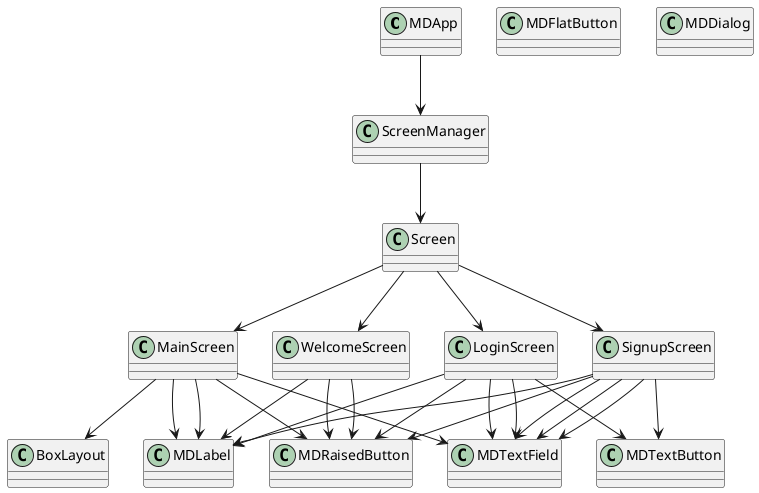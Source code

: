 @startuml sa

class MDApp
class ScreenManager
class Screen
class WelcomeScreen
class MainScreen
class LoginScreen
class SignupScreen
class MDFlatButton
class MDDialog
class MDLabel
class MDRaisedButton
class MDTextField
class MDTextButton

MDApp --> ScreenManager
ScreenManager --> Screen
Screen --> WelcomeScreen
Screen --> MainScreen
Screen --> LoginScreen
Screen --> SignupScreen
WelcomeScreen --> MDLabel
WelcomeScreen --> MDRaisedButton
WelcomeScreen --> MDRaisedButton
LoginScreen --> MDLabel
LoginScreen --> MDTextField
LoginScreen --> MDTextField
LoginScreen --> MDRaisedButton
LoginScreen --> MDTextButton
SignupScreen --> MDLabel
SignupScreen --> MDTextField
SignupScreen --> MDTextField
SignupScreen --> MDTextField
SignupScreen --> MDRaisedButton
SignupScreen --> MDTextButton
MainScreen --> BoxLayout
MainScreen --> MDLabel
MainScreen --> MDLabel
MainScreen --> MDRaisedButton
MainScreen --> MDTextField

@enduml
